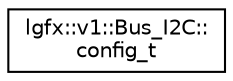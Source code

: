 digraph "Graphical Class Hierarchy"
{
 // LATEX_PDF_SIZE
  edge [fontname="Helvetica",fontsize="10",labelfontname="Helvetica",labelfontsize="10"];
  node [fontname="Helvetica",fontsize="10",shape=record];
  rankdir="LR";
  Node0 [label="lgfx::v1::Bus_I2C::\lconfig_t",height=0.2,width=0.4,color="black", fillcolor="white", style="filled",URL="$d2/d6d/structlgfx_1_1v1_1_1Bus__I2C_1_1config__t.html",tooltip=" "];
}
